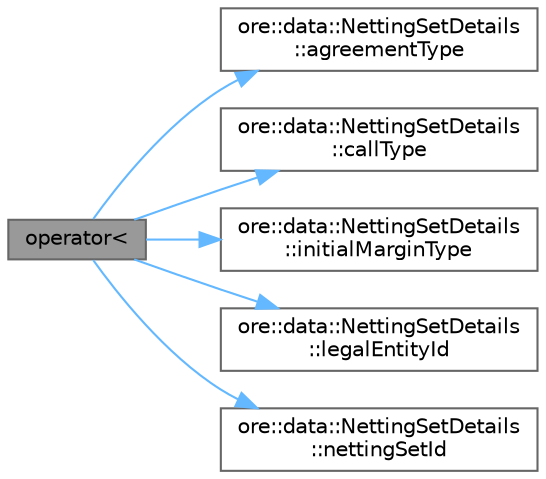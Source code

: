 digraph "operator&lt;"
{
 // INTERACTIVE_SVG=YES
 // LATEX_PDF_SIZE
  bgcolor="transparent";
  edge [fontname=Helvetica,fontsize=10,labelfontname=Helvetica,labelfontsize=10];
  node [fontname=Helvetica,fontsize=10,shape=box,height=0.2,width=0.4];
  rankdir="LR";
  Node1 [label="operator\<",height=0.2,width=0.4,color="gray40", fillcolor="grey60", style="filled", fontcolor="black",tooltip="Comparison operators."];
  Node1 -> Node2 [color="steelblue1",style="solid"];
  Node2 [label="ore::data::NettingSetDetails\l::agreementType",height=0.2,width=0.4,color="grey40", fillcolor="white", style="filled",URL="$classore_1_1data_1_1_netting_set_details.html#afa91592625f2bd9ff9d7a3dd8df0b7da",tooltip=" "];
  Node1 -> Node3 [color="steelblue1",style="solid"];
  Node3 [label="ore::data::NettingSetDetails\l::callType",height=0.2,width=0.4,color="grey40", fillcolor="white", style="filled",URL="$classore_1_1data_1_1_netting_set_details.html#aeec84199fa84594964955691023dd300",tooltip=" "];
  Node1 -> Node4 [color="steelblue1",style="solid"];
  Node4 [label="ore::data::NettingSetDetails\l::initialMarginType",height=0.2,width=0.4,color="grey40", fillcolor="white", style="filled",URL="$classore_1_1data_1_1_netting_set_details.html#a98a042eaf87e325e76ec1c36f6bc6316",tooltip=" "];
  Node1 -> Node5 [color="steelblue1",style="solid"];
  Node5 [label="ore::data::NettingSetDetails\l::legalEntityId",height=0.2,width=0.4,color="grey40", fillcolor="white", style="filled",URL="$classore_1_1data_1_1_netting_set_details.html#afa1c35d0f2601b4d1c5dd5e9b33be3ad",tooltip=" "];
  Node1 -> Node6 [color="steelblue1",style="solid"];
  Node6 [label="ore::data::NettingSetDetails\l::nettingSetId",height=0.2,width=0.4,color="grey40", fillcolor="white", style="filled",URL="$classore_1_1data_1_1_netting_set_details.html#a9bf8e40febad0782c5855488041ecfd7",tooltip=" "];
}
